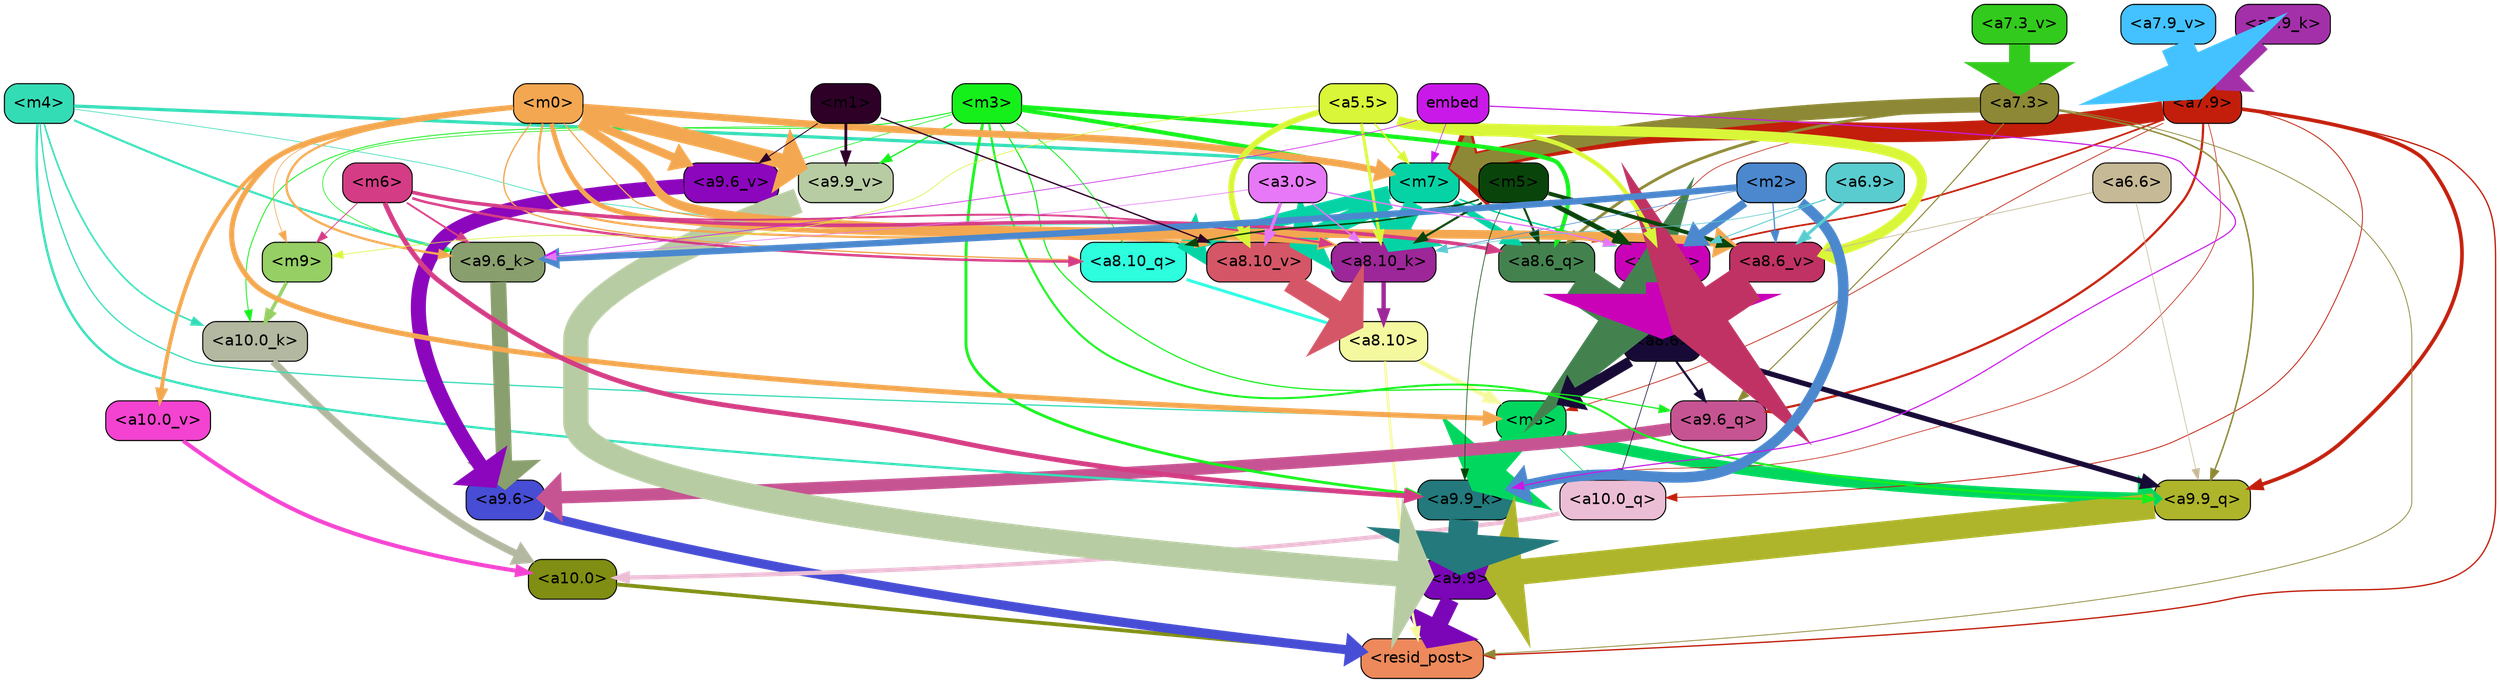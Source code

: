 strict digraph "" {
	graph [bgcolor=transparent,
		layout=dot,
		overlap=false,
		splines=true
	];
	"<a10.0>"	[color=black,
		fillcolor="#808e13",
		fontname=Helvetica,
		shape=box,
		style="filled, rounded"];
	"<resid_post>"	[color=black,
		fillcolor="#ed895b",
		fontname=Helvetica,
		shape=box,
		style="filled, rounded"];
	"<a10.0>" -> "<resid_post>"	[color="#808e13",
		penwidth=3.4253244400024414];
	"<a9.9>"	[color=black,
		fillcolor="#7a06b7",
		fontname=Helvetica,
		shape=box,
		style="filled, rounded"];
	"<a9.9>" -> "<resid_post>"	[color="#7a06b7",
		penwidth=16.05378818511963];
	"<a9.6>"	[color=black,
		fillcolor="#474dd4",
		fontname=Helvetica,
		shape=box,
		style="filled, rounded"];
	"<a9.6>" -> "<resid_post>"	[color="#474dd4",
		penwidth=8.33797836303711];
	"<a8.10>"	[color=black,
		fillcolor="#f4f9a0",
		fontname=Helvetica,
		shape=box,
		style="filled, rounded"];
	"<a8.10>" -> "<resid_post>"	[color="#f4f9a0",
		penwidth=2.3390636444091797];
	"<m8>"	[color=black,
		fillcolor="#01d75e",
		fontname=Helvetica,
		shape=box,
		style="filled, rounded"];
	"<a8.10>" -> "<m8>"	[color="#f4f9a0",
		penwidth=4.388927459716797];
	"<a7.9>"	[color=black,
		fillcolor="#c21e0b",
		fontname=Helvetica,
		shape=box,
		style="filled, rounded"];
	"<a7.9>" -> "<resid_post>"	[color="#c21e0b",
		penwidth=1.1926651000976562];
	"<a10.0_q>"	[color=black,
		fillcolor="#ecbed5",
		fontname=Helvetica,
		shape=box,
		style="filled, rounded"];
	"<a7.9>" -> "<a10.0_q>"	[color="#c21e0b",
		penwidth=0.7811813354492188];
	"<a7.9>" -> "<m8>"	[color="#c21e0b",
		penwidth=0.6738662719726562];
	"<a9.9_q>"	[color=black,
		fillcolor="#aeb52b",
		fontname=Helvetica,
		shape=box,
		style="filled, rounded"];
	"<a7.9>" -> "<a9.9_q>"	[color="#c21e0b",
		penwidth=3.33896541595459];
	"<a9.6_q>"	[color=black,
		fillcolor="#c65492",
		fontname=Helvetica,
		shape=box,
		style="filled, rounded"];
	"<a7.9>" -> "<a9.6_q>"	[color="#c21e0b",
		penwidth=2.0531044006347656];
	"<a9.9_k>"	[color=black,
		fillcolor="#23797c",
		fontname=Helvetica,
		shape=box,
		style="filled, rounded"];
	"<a7.9>" -> "<a9.9_k>"	[color="#c21e0b",
		penwidth=0.6];
	"<a8.6_q>"	[color=black,
		fillcolor="#43824f",
		fontname=Helvetica,
		shape=box,
		style="filled, rounded"];
	"<a7.9>" -> "<a8.6_q>"	[color="#c21e0b",
		penwidth=0.6];
	"<a8.6_k>"	[color=black,
		fillcolor="#c902b7",
		fontname=Helvetica,
		shape=box,
		style="filled, rounded"];
	"<a7.9>" -> "<a8.6_k>"	[color="#c21e0b",
		penwidth=1.5751152038574219];
	"<m7>"	[color=black,
		fillcolor="#05d3a5",
		fontname=Helvetica,
		shape=box,
		style="filled, rounded"];
	"<a7.9>" -> "<m7>"	[color="#c21e0b",
		penwidth=17.67833709716797];
	"<a7.3>"	[color=black,
		fillcolor="#8d8835",
		fontname=Helvetica,
		shape=box,
		style="filled, rounded"];
	"<a7.3>" -> "<resid_post>"	[color="#8d8835",
		penwidth=0.7339706420898438];
	"<a7.3>" -> "<a9.9_q>"	[color="#8d8835",
		penwidth=1.3609809875488281];
	"<a7.3>" -> "<a9.6_q>"	[color="#8d8835",
		penwidth=0.9587650299072266];
	"<a7.3>" -> "<a8.6_q>"	[color="#8d8835",
		penwidth=2.597522735595703];
	"<a7.3>" -> "<m7>"	[color="#8d8835",
		penwidth=13.925512313842773];
	"<a10.0_q>" -> "<a10.0>"	[color="#ecbed5",
		penwidth=3.861766815185547];
	"<a10.0_k>"	[color=black,
		fillcolor="#b3b8a0",
		fontname=Helvetica,
		shape=box,
		style="filled, rounded"];
	"<a10.0_k>" -> "<a10.0>"	[color="#b3b8a0",
		penwidth=6.691814422607422];
	"<a10.0_v>"	[color=black,
		fillcolor="#f343d0",
		fontname=Helvetica,
		shape=box,
		style="filled, rounded"];
	"<a10.0_v>" -> "<a10.0>"	[color="#f343d0",
		penwidth=3.703948974609375];
	"<m8>" -> "<a10.0_q>"	[color="#01d75e",
		penwidth=0.6];
	"<m8>" -> "<a9.9_q>"	[color="#01d75e",
		penwidth=10.407995223999023];
	"<m8>" -> "<a9.9_k>"	[color="#01d75e",
		penwidth=22.67278480529785];
	"<a8.6>"	[color=black,
		fillcolor="#170a36",
		fontname=Helvetica,
		shape=box,
		style="filled, rounded"];
	"<a8.6>" -> "<a10.0_q>"	[color="#170a36",
		penwidth=0.6];
	"<a8.6>" -> "<m8>"	[color="#170a36",
		penwidth=9.616483688354492];
	"<a8.6>" -> "<a9.9_q>"	[color="#170a36",
		penwidth=4.681654930114746];
	"<a8.6>" -> "<a9.6_q>"	[color="#170a36",
		penwidth=2.0046749114990234];
	"<m9>"	[color=black,
		fillcolor="#96cf64",
		fontname=Helvetica,
		shape=box,
		style="filled, rounded"];
	"<m9>" -> "<a10.0_k>"	[color="#96cf64",
		penwidth=3.1536026000976562];
	"<m4>"	[color=black,
		fillcolor="#34dcb6",
		fontname=Helvetica,
		shape=box,
		style="filled, rounded"];
	"<m4>" -> "<a10.0_k>"	[color="#34dcb6",
		penwidth=1.4532089233398438];
	"<m4>" -> "<m8>"	[color="#34dcb6",
		penwidth=1.1121444702148438];
	"<m4>" -> "<a9.9_k>"	[color="#34dcb6",
		penwidth=2.1296005249023438];
	"<a9.6_k>"	[color=black,
		fillcolor="#899f6d",
		fontname=Helvetica,
		shape=box,
		style="filled, rounded"];
	"<m4>" -> "<a9.6_k>"	[color="#34dcb6",
		penwidth=1.93524169921875];
	"<m4>" -> "<a8.6_q>"	[color="#34dcb6",
		penwidth=0.6086311340332031];
	"<m4>" -> "<m7>"	[color="#34dcb6",
		penwidth=2.9153175354003906];
	"<m3>"	[color=black,
		fillcolor="#15f01b",
		fontname=Helvetica,
		shape=box,
		style="filled, rounded"];
	"<m3>" -> "<a10.0_k>"	[color="#15f01b",
		penwidth=0.8012542724609375];
	"<m3>" -> "<a9.9_q>"	[color="#15f01b",
		penwidth=1.8098411560058594];
	"<m3>" -> "<a9.6_q>"	[color="#15f01b",
		penwidth=1.0731983184814453];
	"<m3>" -> "<a9.9_k>"	[color="#15f01b",
		penwidth=2.538074493408203];
	"<m3>" -> "<a9.6_k>"	[color="#15f01b",
		penwidth=0.6];
	"<a9.9_v>"	[color=black,
		fillcolor="#b8cca3",
		fontname=Helvetica,
		shape=box,
		style="filled, rounded"];
	"<m3>" -> "<a9.9_v>"	[color="#15f01b",
		penwidth=1.1908531188964844];
	"<a9.6_v>"	[color=black,
		fillcolor="#8b06bc",
		fontname=Helvetica,
		shape=box,
		style="filled, rounded"];
	"<m3>" -> "<a9.6_v>"	[color="#15f01b",
		penwidth=0.6];
	"<a8.10_q>"	[color=black,
		fillcolor="#2cfede",
		fontname=Helvetica,
		shape=box,
		style="filled, rounded"];
	"<m3>" -> "<a8.10_q>"	[color="#15f01b",
		penwidth=0.7969093322753906];
	"<m3>" -> "<a8.6_q>"	[color="#15f01b",
		penwidth=3.8069801330566406];
	"<m3>" -> "<m7>"	[color="#15f01b",
		penwidth=3.7463531494140625];
	"<m0>"	[color=black,
		fillcolor="#f3a750",
		fontname=Helvetica,
		shape=box,
		style="filled, rounded"];
	"<m0>" -> "<a10.0_v>"	[color="#f3a750",
		penwidth=3.520832061767578];
	"<m0>" -> "<m8>"	[color="#f3a750",
		penwidth=4.624839782714844];
	"<m0>" -> "<m9>"	[color="#f3a750",
		penwidth=0.6];
	"<m0>" -> "<a9.6_k>"	[color="#f3a750",
		penwidth=2.0742149353027344];
	"<m0>" -> "<a9.9_v>"	[color="#f3a750",
		penwidth=13.6649169921875];
	"<m0>" -> "<a9.6_v>"	[color="#f3a750",
		penwidth=7.575786590576172];
	"<m0>" -> "<a8.10_q>"	[color="#f3a750",
		penwidth=1.1731605529785156];
	"<a8.10_k>"	[color=black,
		fillcolor="#9d2698",
		fontname=Helvetica,
		shape=box,
		style="filled, rounded"];
	"<m0>" -> "<a8.10_k>"	[color="#f3a750",
		penwidth=4.350425720214844];
	"<m0>" -> "<a8.6_k>"	[color="#f3a750",
		penwidth=1.1486854553222656];
	"<a8.10_v>"	[color=black,
		fillcolor="#d45667",
		fontname=Helvetica,
		shape=box,
		style="filled, rounded"];
	"<m0>" -> "<a8.10_v>"	[color="#f3a750",
		penwidth=2.0526657104492188];
	"<a8.6_v>"	[color=black,
		fillcolor="#c03263",
		fontname=Helvetica,
		shape=box,
		style="filled, rounded"];
	"<m0>" -> "<a8.6_v>"	[color="#f3a750",
		penwidth=7.951751708984375];
	"<m0>" -> "<m7>"	[color="#f3a750",
		penwidth=6.283721923828125];
	"<m6>"	[color=black,
		fillcolor="#d43d85",
		fontname=Helvetica,
		shape=box,
		style="filled, rounded"];
	"<m6>" -> "<m9>"	[color="#d43d85",
		penwidth=0.7276992797851562];
	"<m6>" -> "<a9.9_k>"	[color="#d43d85",
		penwidth=4.405937194824219];
	"<m6>" -> "<a9.6_k>"	[color="#d43d85",
		penwidth=1.6540985107421875];
	"<m6>" -> "<a8.10_q>"	[color="#d43d85",
		penwidth=2.2618331909179688];
	"<m6>" -> "<a8.6_q>"	[color="#d43d85",
		penwidth=3.241657257080078];
	"<m6>" -> "<a8.10_k>"	[color="#d43d85",
		penwidth=1.733642578125];
	"<a5.5>"	[color=black,
		fillcolor="#d9f639",
		fontname=Helvetica,
		shape=box,
		style="filled, rounded"];
	"<a5.5>" -> "<m9>"	[color="#d9f639",
		penwidth=0.6];
	"<a5.5>" -> "<a8.10_k>"	[color="#d9f639",
		penwidth=2.6749038696289062];
	"<a5.5>" -> "<a8.6_k>"	[color="#d9f639",
		penwidth=3.9810218811035156];
	"<a5.5>" -> "<a8.10_v>"	[color="#d9f639",
		penwidth=5.2978057861328125];
	"<a5.5>" -> "<a8.6_v>"	[color="#d9f639",
		penwidth=9.177913665771484];
	"<a5.5>" -> "<m7>"	[color="#d9f639",
		penwidth=1.5525360107421875];
	"<a9.9_q>" -> "<a9.9>"	[color="#aeb52b",
		penwidth=23.20368194580078];
	"<a9.6_q>" -> "<a9.6>"	[color="#c65492",
		penwidth=11.181507110595703];
	"<a9.9_k>" -> "<a9.9>"	[color="#23797c",
		penwidth=26.641464233398438];
	"<a9.6_k>" -> "<a9.6>"	[color="#899f6d",
		penwidth=14.532459259033203];
	"<a9.9_v>" -> "<a9.9>"	[color="#b8cca3",
		penwidth=23.02225112915039];
	"<a9.6_v>" -> "<a9.6>"	[color="#8b06bc",
		penwidth=13.634431838989258];
	"<a6.6>"	[color=black,
		fillcolor="#c6b995",
		fontname=Helvetica,
		shape=box,
		style="filled, rounded"];
	"<a6.6>" -> "<a9.9_q>"	[color="#c6b995",
		penwidth=0.6];
	"<a6.6>" -> "<a8.6_v>"	[color="#c6b995",
		penwidth=0.6731643676757812];
	"<m5>"	[color=black,
		fillcolor="#09450b",
		fontname=Helvetica,
		shape=box,
		style="filled, rounded"];
	"<m5>" -> "<a9.9_k>"	[color="#09450b",
		penwidth=0.6];
	"<m5>" -> "<a9.6_k>"	[color="#09450b",
		penwidth=0.9087238311767578];
	"<m5>" -> "<a8.10_q>"	[color="#09450b",
		penwidth=1.3886604309082031];
	"<m5>" -> "<a8.6_q>"	[color="#09450b",
		penwidth=1.8975334167480469];
	"<m5>" -> "<a8.10_k>"	[color="#09450b",
		penwidth=1.9560012817382812];
	"<m5>" -> "<a8.6_k>"	[color="#09450b",
		penwidth=4.4348602294921875];
	"<m5>" -> "<a8.6_v>"	[color="#09450b",
		penwidth=3.547332763671875];
	"<m2>"	[color=black,
		fillcolor="#4b88ce",
		fontname=Helvetica,
		shape=box,
		style="filled, rounded"];
	"<m2>" -> "<a9.9_k>"	[color="#4b88ce",
		penwidth=9.546476364135742];
	"<m2>" -> "<a9.6_k>"	[color="#4b88ce",
		penwidth=5.765581130981445];
	"<m2>" -> "<a8.10_k>"	[color="#4b88ce",
		penwidth=0.6];
	"<m2>" -> "<a8.6_k>"	[color="#4b88ce",
		penwidth=7.5130767822265625];
	"<m2>" -> "<a8.6_v>"	[color="#4b88ce",
		penwidth=1.1399917602539062];
	embed	[color=black,
		fillcolor="#c919e8",
		fontname=Helvetica,
		shape=box,
		style="filled, rounded"];
	embed -> "<a9.9_k>"	[color="#c919e8",
		penwidth=1.044057846069336];
	embed -> "<a9.6_k>"	[color="#c919e8",
		penwidth=0.6];
	embed -> "<m7>"	[color="#c919e8",
		penwidth=0.6];
	"<a3.0>"	[color=black,
		fillcolor="#e778f7",
		fontname=Helvetica,
		shape=box,
		style="filled, rounded"];
	"<a3.0>" -> "<a9.6_k>"	[color="#e778f7",
		penwidth=0.6];
	"<a3.0>" -> "<a8.10_k>"	[color="#e778f7",
		penwidth=1.2375259399414062];
	"<a3.0>" -> "<a8.6_k>"	[color="#e778f7",
		penwidth=1.2278594970703125];
	"<a3.0>" -> "<a8.10_v>"	[color="#e778f7",
		penwidth=2.9724464416503906];
	"<m1>"	[color=black,
		fillcolor="#2e0028",
		fontname=Helvetica,
		shape=box,
		style="filled, rounded"];
	"<m1>" -> "<a9.9_v>"	[color="#2e0028",
		penwidth=2.484710693359375];
	"<m1>" -> "<a9.6_v>"	[color="#2e0028",
		penwidth=0.8296928405761719];
	"<m1>" -> "<a8.10_v>"	[color="#2e0028",
		penwidth=1.2231903076171875];
	"<a8.10_q>" -> "<a8.10>"	[color="#2cfede",
		penwidth=2.6974411010742188];
	"<a8.6_q>" -> "<a8.6>"	[color="#43824f",
		penwidth=34.91962909698486];
	"<a8.10_k>" -> "<a8.10>"	[color="#9d2698",
		penwidth=3.9815139770507812];
	"<a8.6_k>" -> "<a8.6>"	[color="#c902b7",
		penwidth=30.12779998779297];
	"<a8.10_v>" -> "<a8.10>"	[color="#d45667",
		penwidth=18.80433464050293];
	"<a8.6_v>" -> "<a8.6>"	[color="#c03263",
		penwidth=37.04597568511963];
	"<m7>" -> "<a8.10_q>"	[color="#05d3a5",
		penwidth=12.189899444580078];
	"<m7>" -> "<a8.6_q>"	[color="#05d3a5",
		penwidth=5.949329376220703];
	"<m7>" -> "<a8.10_k>"	[color="#05d3a5",
		penwidth=16.634174346923828];
	"<m7>" -> "<a8.6_k>"	[color="#05d3a5",
		penwidth=1.4160232543945312];
	"<m7>" -> "<a8.10_v>"	[color="#05d3a5",
		penwidth=15.893604278564453];
	"<a6.9>"	[color=black,
		fillcolor="#59cccf",
		fontname=Helvetica,
		shape=box,
		style="filled, rounded"];
	"<a6.9>" -> "<a8.10_k>"	[color="#59cccf",
		penwidth=0.6];
	"<a6.9>" -> "<a8.6_k>"	[color="#59cccf",
		penwidth=0.8667373657226562];
	"<a6.9>" -> "<a8.6_v>"	[color="#59cccf",
		penwidth=2.8011817932128906];
	"<a7.9_k>"	[color=black,
		fillcolor="#a330a9",
		fontname=Helvetica,
		shape=box,
		style="filled, rounded"];
	"<a7.9_k>" -> "<a7.9>"	[color="#a330a9",
		penwidth=12.17039680480957];
	"<a7.9_v>"	[color=black,
		fillcolor="#43c2ff",
		fontname=Helvetica,
		shape=box,
		style="filled, rounded"];
	"<a7.9_v>" -> "<a7.9>"	[color="#43c2ff",
		penwidth=29.394658088684082];
	"<a7.3_v>"	[color=black,
		fillcolor="#32ca1c",
		fontname=Helvetica,
		shape=box,
		style="filled, rounded"];
	"<a7.3_v>" -> "<a7.3>"	[color="#32ca1c",
		penwidth=19.01776695251465];
}

